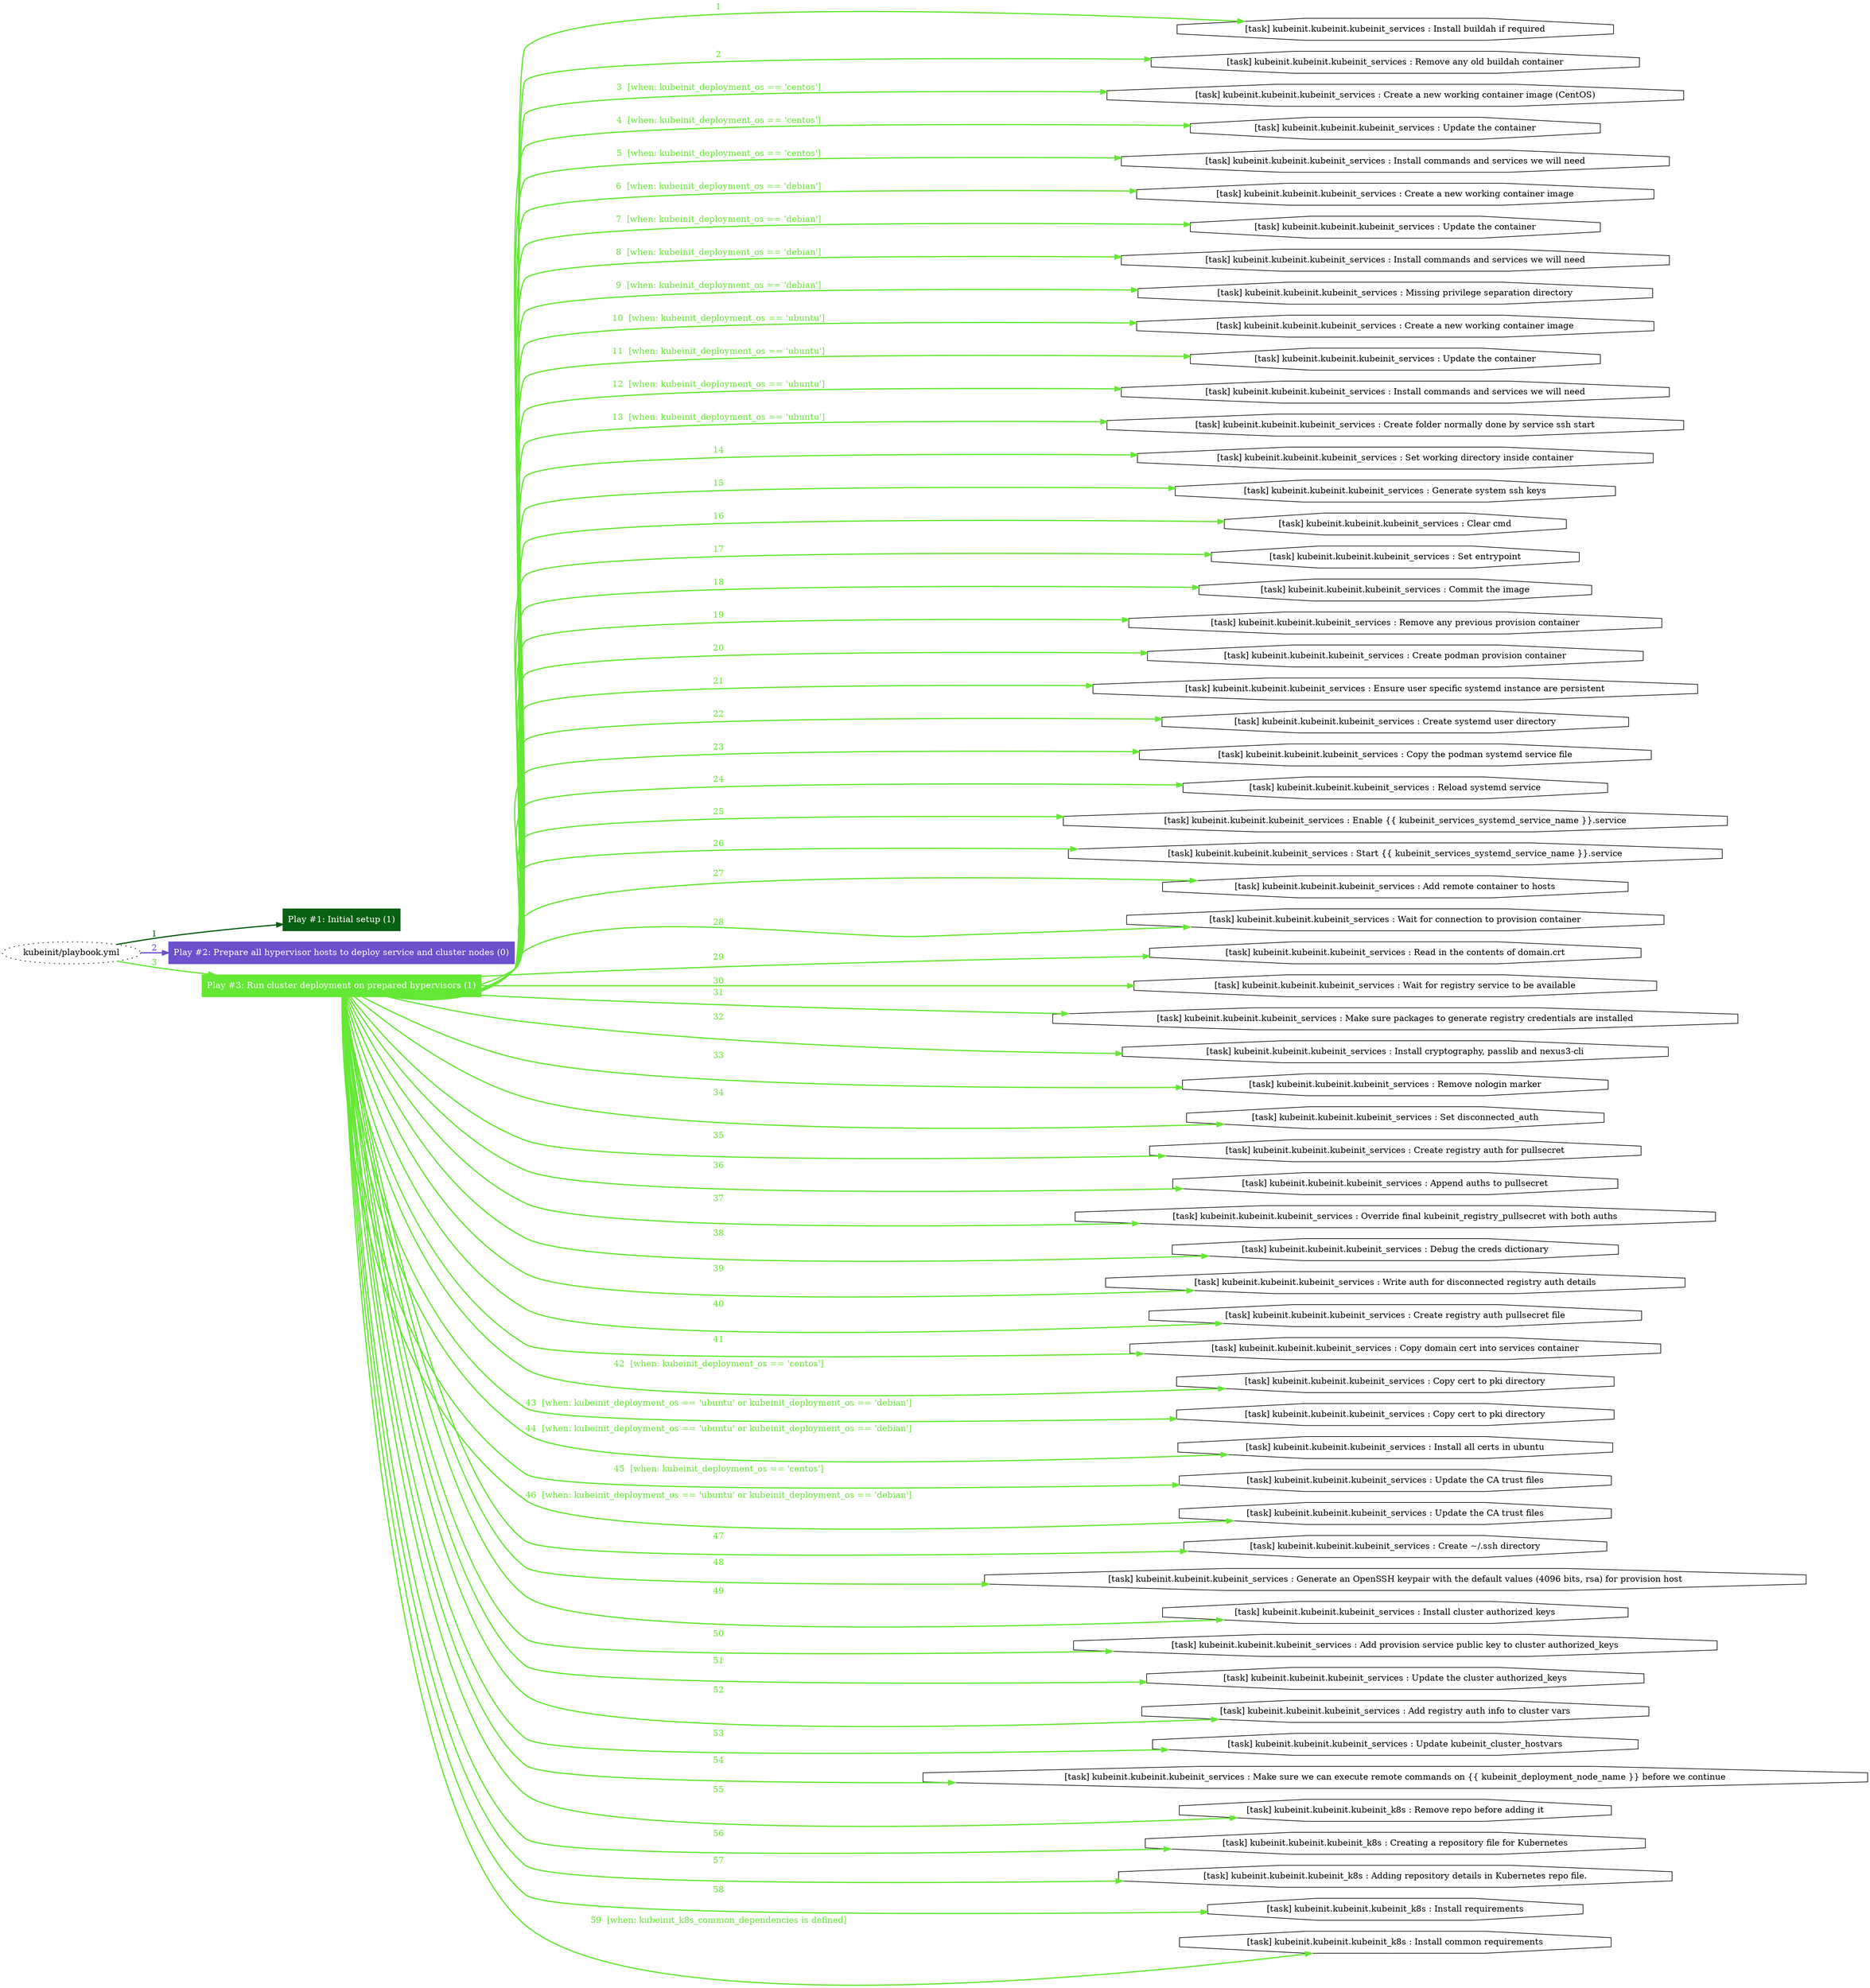 digraph "kubeinit/playbook.yml "{
	graph [concentrate=true ordering=in rankdir=LR ratio=fill]
	edge [esep=5 sep=10]
	"kubeinit/playbook.yml" [id=root_node style=dotted]
	subgraph "Play #1: Initial setup (1) "{
		"Play #1: Initial setup (1)" [color="#086013" fontcolor="#ffffff" id="play_1ec97a6b-a079-4005-b172-f3a0a9f8aae7" shape=box style=filled tooltip=localhost]
		"kubeinit/playbook.yml" -> "Play #1: Initial setup (1)" [label=1 color="#086013" fontcolor="#086013" id="edge_3005ff12-fc06-47f2-ba45-425e58032a49" style=bold]
	}
	subgraph "Play #2: Prepare all hypervisor hosts to deploy service and cluster nodes (0) "{
		"Play #2: Prepare all hypervisor hosts to deploy service and cluster nodes (0)" [color="#6c50cc" fontcolor="#ffffff" id="play_6e6d2d4d-8f03-4927-b8ea-8c371cd66a59" shape=box style=filled tooltip=""]
		"kubeinit/playbook.yml" -> "Play #2: Prepare all hypervisor hosts to deploy service and cluster nodes (0)" [label=2 color="#6c50cc" fontcolor="#6c50cc" id="edge_e220106d-fa09-48cc-b150-b1c8140be1f8" style=bold]
	}
	subgraph "Play #3: Run cluster deployment on prepared hypervisors (1) "{
		"Play #3: Run cluster deployment on prepared hypervisors (1)" [color="#64e835" fontcolor="#ffffff" id="play_af83e407-93d5-47a6-8d4e-13fcfc6e39fc" shape=box style=filled tooltip=localhost]
		"kubeinit/playbook.yml" -> "Play #3: Run cluster deployment on prepared hypervisors (1)" [label=3 color="#64e835" fontcolor="#64e835" id="edge_874221ca-6418-446b-b019-58b247a5d44c" style=bold]
		"task_55c8a4f4-b836-48fb-88d3-5e64a4b7d43e" [label="[task] kubeinit.kubeinit.kubeinit_services : Install buildah if required" id="task_55c8a4f4-b836-48fb-88d3-5e64a4b7d43e" shape=octagon tooltip="[task] kubeinit.kubeinit.kubeinit_services : Install buildah if required"]
		"Play #3: Run cluster deployment on prepared hypervisors (1)" -> "task_55c8a4f4-b836-48fb-88d3-5e64a4b7d43e" [label=1 color="#64e835" fontcolor="#64e835" id="edge_626e2b6b-9bd7-4127-a0c2-886de2462f71" style=bold]
		"task_31a240c5-a147-4b3e-a6ba-68af2e38cc25" [label="[task] kubeinit.kubeinit.kubeinit_services : Remove any old buildah container" id="task_31a240c5-a147-4b3e-a6ba-68af2e38cc25" shape=octagon tooltip="[task] kubeinit.kubeinit.kubeinit_services : Remove any old buildah container"]
		"Play #3: Run cluster deployment on prepared hypervisors (1)" -> "task_31a240c5-a147-4b3e-a6ba-68af2e38cc25" [label=2 color="#64e835" fontcolor="#64e835" id="edge_2750d9fc-61c8-4e4f-9ef3-84ffd42a3a59" style=bold]
		"task_7fb7594e-e3c4-4856-86ac-7657aabb5f53" [label="[task] kubeinit.kubeinit.kubeinit_services : Create a new working container image (CentOS)" id="task_7fb7594e-e3c4-4856-86ac-7657aabb5f53" shape=octagon tooltip="[task] kubeinit.kubeinit.kubeinit_services : Create a new working container image (CentOS)"]
		"Play #3: Run cluster deployment on prepared hypervisors (1)" -> "task_7fb7594e-e3c4-4856-86ac-7657aabb5f53" [label="3  [when: kubeinit_deployment_os == 'centos']" color="#64e835" fontcolor="#64e835" id="edge_22cf3bf5-1014-4b8c-80ad-4b3c9d38716f" style=bold]
		"task_c2320d96-0903-45a6-a731-091c336c8bbc" [label="[task] kubeinit.kubeinit.kubeinit_services : Update the container" id="task_c2320d96-0903-45a6-a731-091c336c8bbc" shape=octagon tooltip="[task] kubeinit.kubeinit.kubeinit_services : Update the container"]
		"Play #3: Run cluster deployment on prepared hypervisors (1)" -> "task_c2320d96-0903-45a6-a731-091c336c8bbc" [label="4  [when: kubeinit_deployment_os == 'centos']" color="#64e835" fontcolor="#64e835" id="edge_0adf5192-84cd-4f19-8a8c-660a8372ed00" style=bold]
		"task_c95ae0ba-e591-42ec-a8b8-106edc8c4620" [label="[task] kubeinit.kubeinit.kubeinit_services : Install commands and services we will need" id="task_c95ae0ba-e591-42ec-a8b8-106edc8c4620" shape=octagon tooltip="[task] kubeinit.kubeinit.kubeinit_services : Install commands and services we will need"]
		"Play #3: Run cluster deployment on prepared hypervisors (1)" -> "task_c95ae0ba-e591-42ec-a8b8-106edc8c4620" [label="5  [when: kubeinit_deployment_os == 'centos']" color="#64e835" fontcolor="#64e835" id="edge_760e6d0a-b585-4fd9-8c78-66069f0ec072" style=bold]
		"task_43c10725-38d2-49d6-a914-cc69c9b27d2d" [label="[task] kubeinit.kubeinit.kubeinit_services : Create a new working container image" id="task_43c10725-38d2-49d6-a914-cc69c9b27d2d" shape=octagon tooltip="[task] kubeinit.kubeinit.kubeinit_services : Create a new working container image"]
		"Play #3: Run cluster deployment on prepared hypervisors (1)" -> "task_43c10725-38d2-49d6-a914-cc69c9b27d2d" [label="6  [when: kubeinit_deployment_os == 'debian']" color="#64e835" fontcolor="#64e835" id="edge_be2174d1-912c-47cb-bea2-bac8b42dac2e" style=bold]
		"task_ba6f42bc-6ce0-4c38-9fc7-7bf4f2b72e60" [label="[task] kubeinit.kubeinit.kubeinit_services : Update the container" id="task_ba6f42bc-6ce0-4c38-9fc7-7bf4f2b72e60" shape=octagon tooltip="[task] kubeinit.kubeinit.kubeinit_services : Update the container"]
		"Play #3: Run cluster deployment on prepared hypervisors (1)" -> "task_ba6f42bc-6ce0-4c38-9fc7-7bf4f2b72e60" [label="7  [when: kubeinit_deployment_os == 'debian']" color="#64e835" fontcolor="#64e835" id="edge_19f8fba7-94d6-4740-96d1-71598d517484" style=bold]
		"task_29d545ff-35e4-4230-a9b2-a18b105f694d" [label="[task] kubeinit.kubeinit.kubeinit_services : Install commands and services we will need" id="task_29d545ff-35e4-4230-a9b2-a18b105f694d" shape=octagon tooltip="[task] kubeinit.kubeinit.kubeinit_services : Install commands and services we will need"]
		"Play #3: Run cluster deployment on prepared hypervisors (1)" -> "task_29d545ff-35e4-4230-a9b2-a18b105f694d" [label="8  [when: kubeinit_deployment_os == 'debian']" color="#64e835" fontcolor="#64e835" id="edge_1601ed6a-1e36-4227-9a88-3e5d04c8b336" style=bold]
		"task_42efaaeb-1433-4b22-858d-97d79a6dffc1" [label="[task] kubeinit.kubeinit.kubeinit_services : Missing privilege separation directory" id="task_42efaaeb-1433-4b22-858d-97d79a6dffc1" shape=octagon tooltip="[task] kubeinit.kubeinit.kubeinit_services : Missing privilege separation directory"]
		"Play #3: Run cluster deployment on prepared hypervisors (1)" -> "task_42efaaeb-1433-4b22-858d-97d79a6dffc1" [label="9  [when: kubeinit_deployment_os == 'debian']" color="#64e835" fontcolor="#64e835" id="edge_b616ca07-1b48-4a48-9430-f03e6b8e0541" style=bold]
		"task_74b523e9-1456-4fa8-a776-a0231405aadf" [label="[task] kubeinit.kubeinit.kubeinit_services : Create a new working container image" id="task_74b523e9-1456-4fa8-a776-a0231405aadf" shape=octagon tooltip="[task] kubeinit.kubeinit.kubeinit_services : Create a new working container image"]
		"Play #3: Run cluster deployment on prepared hypervisors (1)" -> "task_74b523e9-1456-4fa8-a776-a0231405aadf" [label="10  [when: kubeinit_deployment_os == 'ubuntu']" color="#64e835" fontcolor="#64e835" id="edge_3160eebe-14fd-4714-b058-d72c393198fd" style=bold]
		"task_649844fb-35d7-48d1-97be-a17d069a850b" [label="[task] kubeinit.kubeinit.kubeinit_services : Update the container" id="task_649844fb-35d7-48d1-97be-a17d069a850b" shape=octagon tooltip="[task] kubeinit.kubeinit.kubeinit_services : Update the container"]
		"Play #3: Run cluster deployment on prepared hypervisors (1)" -> "task_649844fb-35d7-48d1-97be-a17d069a850b" [label="11  [when: kubeinit_deployment_os == 'ubuntu']" color="#64e835" fontcolor="#64e835" id="edge_8d57f743-ee28-4383-9db0-34af4f3c3c9e" style=bold]
		"task_9733330c-7265-4a8d-8dad-edac44462394" [label="[task] kubeinit.kubeinit.kubeinit_services : Install commands and services we will need" id="task_9733330c-7265-4a8d-8dad-edac44462394" shape=octagon tooltip="[task] kubeinit.kubeinit.kubeinit_services : Install commands and services we will need"]
		"Play #3: Run cluster deployment on prepared hypervisors (1)" -> "task_9733330c-7265-4a8d-8dad-edac44462394" [label="12  [when: kubeinit_deployment_os == 'ubuntu']" color="#64e835" fontcolor="#64e835" id="edge_9c5d7c4c-7cbe-451a-a541-ea77f54a0a36" style=bold]
		"task_4c7351d3-7a0c-4845-9a81-e19b509be804" [label="[task] kubeinit.kubeinit.kubeinit_services : Create folder normally done by service ssh start" id="task_4c7351d3-7a0c-4845-9a81-e19b509be804" shape=octagon tooltip="[task] kubeinit.kubeinit.kubeinit_services : Create folder normally done by service ssh start"]
		"Play #3: Run cluster deployment on prepared hypervisors (1)" -> "task_4c7351d3-7a0c-4845-9a81-e19b509be804" [label="13  [when: kubeinit_deployment_os == 'ubuntu']" color="#64e835" fontcolor="#64e835" id="edge_735af8ad-0467-436c-9fd5-b2c7863b5d7a" style=bold]
		"task_e94eece2-6fe9-4b7d-9da3-1608792d736b" [label="[task] kubeinit.kubeinit.kubeinit_services : Set working directory inside container" id="task_e94eece2-6fe9-4b7d-9da3-1608792d736b" shape=octagon tooltip="[task] kubeinit.kubeinit.kubeinit_services : Set working directory inside container"]
		"Play #3: Run cluster deployment on prepared hypervisors (1)" -> "task_e94eece2-6fe9-4b7d-9da3-1608792d736b" [label=14 color="#64e835" fontcolor="#64e835" id="edge_fac6b399-ec4d-4f2b-b024-c4b4795b0ca6" style=bold]
		"task_64bea829-e63b-46e6-a3e4-46cfb6db55c2" [label="[task] kubeinit.kubeinit.kubeinit_services : Generate system ssh keys" id="task_64bea829-e63b-46e6-a3e4-46cfb6db55c2" shape=octagon tooltip="[task] kubeinit.kubeinit.kubeinit_services : Generate system ssh keys"]
		"Play #3: Run cluster deployment on prepared hypervisors (1)" -> "task_64bea829-e63b-46e6-a3e4-46cfb6db55c2" [label=15 color="#64e835" fontcolor="#64e835" id="edge_e0e7cbd3-9bfb-46c7-ba53-85ec4a6b6aff" style=bold]
		"task_1bc06c6d-01bc-4d67-b606-dab0167ace29" [label="[task] kubeinit.kubeinit.kubeinit_services : Clear cmd" id="task_1bc06c6d-01bc-4d67-b606-dab0167ace29" shape=octagon tooltip="[task] kubeinit.kubeinit.kubeinit_services : Clear cmd"]
		"Play #3: Run cluster deployment on prepared hypervisors (1)" -> "task_1bc06c6d-01bc-4d67-b606-dab0167ace29" [label=16 color="#64e835" fontcolor="#64e835" id="edge_1a8ff95d-df8a-4ee8-9638-cf769b43799c" style=bold]
		"task_d670ec4f-6fcd-4aa6-8284-b5d6223e4cf5" [label="[task] kubeinit.kubeinit.kubeinit_services : Set entrypoint" id="task_d670ec4f-6fcd-4aa6-8284-b5d6223e4cf5" shape=octagon tooltip="[task] kubeinit.kubeinit.kubeinit_services : Set entrypoint"]
		"Play #3: Run cluster deployment on prepared hypervisors (1)" -> "task_d670ec4f-6fcd-4aa6-8284-b5d6223e4cf5" [label=17 color="#64e835" fontcolor="#64e835" id="edge_bcdae268-3511-433a-aa35-8e8649d775f9" style=bold]
		"task_61a6d155-81cf-4277-870d-eb41d7c31535" [label="[task] kubeinit.kubeinit.kubeinit_services : Commit the image" id="task_61a6d155-81cf-4277-870d-eb41d7c31535" shape=octagon tooltip="[task] kubeinit.kubeinit.kubeinit_services : Commit the image"]
		"Play #3: Run cluster deployment on prepared hypervisors (1)" -> "task_61a6d155-81cf-4277-870d-eb41d7c31535" [label=18 color="#64e835" fontcolor="#64e835" id="edge_782f194e-7768-42e7-a34b-b8954616cd2e" style=bold]
		"task_2a0bd62e-57d1-48a5-9a11-9530d0181f97" [label="[task] kubeinit.kubeinit.kubeinit_services : Remove any previous provision container" id="task_2a0bd62e-57d1-48a5-9a11-9530d0181f97" shape=octagon tooltip="[task] kubeinit.kubeinit.kubeinit_services : Remove any previous provision container"]
		"Play #3: Run cluster deployment on prepared hypervisors (1)" -> "task_2a0bd62e-57d1-48a5-9a11-9530d0181f97" [label=19 color="#64e835" fontcolor="#64e835" id="edge_7dd1c180-a0f7-4e58-be51-0f90dc166616" style=bold]
		"task_68ce1f96-654c-4149-b300-ee1eb66020cc" [label="[task] kubeinit.kubeinit.kubeinit_services : Create podman provision container" id="task_68ce1f96-654c-4149-b300-ee1eb66020cc" shape=octagon tooltip="[task] kubeinit.kubeinit.kubeinit_services : Create podman provision container"]
		"Play #3: Run cluster deployment on prepared hypervisors (1)" -> "task_68ce1f96-654c-4149-b300-ee1eb66020cc" [label=20 color="#64e835" fontcolor="#64e835" id="edge_6b510fa8-94be-4d6a-990e-2194778f1419" style=bold]
		"task_5a12593d-e52a-4743-944b-272f6367fe66" [label="[task] kubeinit.kubeinit.kubeinit_services : Ensure user specific systemd instance are persistent" id="task_5a12593d-e52a-4743-944b-272f6367fe66" shape=octagon tooltip="[task] kubeinit.kubeinit.kubeinit_services : Ensure user specific systemd instance are persistent"]
		"Play #3: Run cluster deployment on prepared hypervisors (1)" -> "task_5a12593d-e52a-4743-944b-272f6367fe66" [label=21 color="#64e835" fontcolor="#64e835" id="edge_cd0d653b-c9d2-458a-9baa-821a20de385e" style=bold]
		"task_7227fe01-0c2e-401b-8732-5ac52ebe54a6" [label="[task] kubeinit.kubeinit.kubeinit_services : Create systemd user directory" id="task_7227fe01-0c2e-401b-8732-5ac52ebe54a6" shape=octagon tooltip="[task] kubeinit.kubeinit.kubeinit_services : Create systemd user directory"]
		"Play #3: Run cluster deployment on prepared hypervisors (1)" -> "task_7227fe01-0c2e-401b-8732-5ac52ebe54a6" [label=22 color="#64e835" fontcolor="#64e835" id="edge_8b189f85-f1d8-4430-86fa-669ff7801c7d" style=bold]
		"task_c1494b21-59e2-473c-a797-32d275c6596f" [label="[task] kubeinit.kubeinit.kubeinit_services : Copy the podman systemd service file" id="task_c1494b21-59e2-473c-a797-32d275c6596f" shape=octagon tooltip="[task] kubeinit.kubeinit.kubeinit_services : Copy the podman systemd service file"]
		"Play #3: Run cluster deployment on prepared hypervisors (1)" -> "task_c1494b21-59e2-473c-a797-32d275c6596f" [label=23 color="#64e835" fontcolor="#64e835" id="edge_7e3daf34-8087-42e2-ae08-994f3d5e356b" style=bold]
		"task_da36ec16-8658-40eb-be0d-5bb594165822" [label="[task] kubeinit.kubeinit.kubeinit_services : Reload systemd service" id="task_da36ec16-8658-40eb-be0d-5bb594165822" shape=octagon tooltip="[task] kubeinit.kubeinit.kubeinit_services : Reload systemd service"]
		"Play #3: Run cluster deployment on prepared hypervisors (1)" -> "task_da36ec16-8658-40eb-be0d-5bb594165822" [label=24 color="#64e835" fontcolor="#64e835" id="edge_ab6ea5b3-382a-4ba5-9f56-062303cb61a5" style=bold]
		"task_4fb3aea9-0c62-4151-9eeb-d5a9ccc229cc" [label="[task] kubeinit.kubeinit.kubeinit_services : Enable {{ kubeinit_services_systemd_service_name }}.service" id="task_4fb3aea9-0c62-4151-9eeb-d5a9ccc229cc" shape=octagon tooltip="[task] kubeinit.kubeinit.kubeinit_services : Enable {{ kubeinit_services_systemd_service_name }}.service"]
		"Play #3: Run cluster deployment on prepared hypervisors (1)" -> "task_4fb3aea9-0c62-4151-9eeb-d5a9ccc229cc" [label=25 color="#64e835" fontcolor="#64e835" id="edge_05f902a9-1d47-4b76-9a2e-6a077480fe1d" style=bold]
		"task_6e6e5e38-fd59-43b3-bdd2-d5ea82548b7f" [label="[task] kubeinit.kubeinit.kubeinit_services : Start {{ kubeinit_services_systemd_service_name }}.service" id="task_6e6e5e38-fd59-43b3-bdd2-d5ea82548b7f" shape=octagon tooltip="[task] kubeinit.kubeinit.kubeinit_services : Start {{ kubeinit_services_systemd_service_name }}.service"]
		"Play #3: Run cluster deployment on prepared hypervisors (1)" -> "task_6e6e5e38-fd59-43b3-bdd2-d5ea82548b7f" [label=26 color="#64e835" fontcolor="#64e835" id="edge_380a5612-b850-4bd3-a596-6bdf37d9b35e" style=bold]
		"task_b6eaf663-e326-4494-bb38-ed3e220de7f7" [label="[task] kubeinit.kubeinit.kubeinit_services : Add remote container to hosts" id="task_b6eaf663-e326-4494-bb38-ed3e220de7f7" shape=octagon tooltip="[task] kubeinit.kubeinit.kubeinit_services : Add remote container to hosts"]
		"Play #3: Run cluster deployment on prepared hypervisors (1)" -> "task_b6eaf663-e326-4494-bb38-ed3e220de7f7" [label=27 color="#64e835" fontcolor="#64e835" id="edge_656d1c1c-2e5b-4459-b9d8-d2cc79ddb62a" style=bold]
		"task_06031776-0f63-4776-92da-e65cf77f4339" [label="[task] kubeinit.kubeinit.kubeinit_services : Wait for connection to provision container" id="task_06031776-0f63-4776-92da-e65cf77f4339" shape=octagon tooltip="[task] kubeinit.kubeinit.kubeinit_services : Wait for connection to provision container"]
		"Play #3: Run cluster deployment on prepared hypervisors (1)" -> "task_06031776-0f63-4776-92da-e65cf77f4339" [label=28 color="#64e835" fontcolor="#64e835" id="edge_7107c4a0-89b7-4930-84de-6270341e10ec" style=bold]
		"task_8f7e70f8-ddb1-4ab2-8d7c-5d9f4b6be468" [label="[task] kubeinit.kubeinit.kubeinit_services : Read in the contents of domain.crt" id="task_8f7e70f8-ddb1-4ab2-8d7c-5d9f4b6be468" shape=octagon tooltip="[task] kubeinit.kubeinit.kubeinit_services : Read in the contents of domain.crt"]
		"Play #3: Run cluster deployment on prepared hypervisors (1)" -> "task_8f7e70f8-ddb1-4ab2-8d7c-5d9f4b6be468" [label=29 color="#64e835" fontcolor="#64e835" id="edge_edcf9d2d-32a8-4111-92c1-930755303fc5" style=bold]
		"task_28281ff2-e6f2-4301-b45b-32fd902dadb3" [label="[task] kubeinit.kubeinit.kubeinit_services : Wait for registry service to be available" id="task_28281ff2-e6f2-4301-b45b-32fd902dadb3" shape=octagon tooltip="[task] kubeinit.kubeinit.kubeinit_services : Wait for registry service to be available"]
		"Play #3: Run cluster deployment on prepared hypervisors (1)" -> "task_28281ff2-e6f2-4301-b45b-32fd902dadb3" [label=30 color="#64e835" fontcolor="#64e835" id="edge_b94fe396-a554-4ed8-b0b7-c9dd06251156" style=bold]
		"task_ed6df198-150f-4785-88ac-1a2ee4a399f1" [label="[task] kubeinit.kubeinit.kubeinit_services : Make sure packages to generate registry credentials are installed" id="task_ed6df198-150f-4785-88ac-1a2ee4a399f1" shape=octagon tooltip="[task] kubeinit.kubeinit.kubeinit_services : Make sure packages to generate registry credentials are installed"]
		"Play #3: Run cluster deployment on prepared hypervisors (1)" -> "task_ed6df198-150f-4785-88ac-1a2ee4a399f1" [label=31 color="#64e835" fontcolor="#64e835" id="edge_ffbcfdc0-b9b7-4248-84b4-3b505e998b21" style=bold]
		"task_8c42971b-ba23-4daa-9612-15da95da3327" [label="[task] kubeinit.kubeinit.kubeinit_services : Install cryptography, passlib and nexus3-cli" id="task_8c42971b-ba23-4daa-9612-15da95da3327" shape=octagon tooltip="[task] kubeinit.kubeinit.kubeinit_services : Install cryptography, passlib and nexus3-cli"]
		"Play #3: Run cluster deployment on prepared hypervisors (1)" -> "task_8c42971b-ba23-4daa-9612-15da95da3327" [label=32 color="#64e835" fontcolor="#64e835" id="edge_a3c43389-fd91-4fe9-8b1e-6380863edc37" style=bold]
		"task_78dfe6b9-7f22-4cca-9f31-8f799221f7e4" [label="[task] kubeinit.kubeinit.kubeinit_services : Remove nologin marker" id="task_78dfe6b9-7f22-4cca-9f31-8f799221f7e4" shape=octagon tooltip="[task] kubeinit.kubeinit.kubeinit_services : Remove nologin marker"]
		"Play #3: Run cluster deployment on prepared hypervisors (1)" -> "task_78dfe6b9-7f22-4cca-9f31-8f799221f7e4" [label=33 color="#64e835" fontcolor="#64e835" id="edge_ae049c7b-7b2f-4551-b162-33ec5f42f5c1" style=bold]
		"task_45d3f416-1df6-4216-b3f6-8942ed37ab8e" [label="[task] kubeinit.kubeinit.kubeinit_services : Set disconnected_auth" id="task_45d3f416-1df6-4216-b3f6-8942ed37ab8e" shape=octagon tooltip="[task] kubeinit.kubeinit.kubeinit_services : Set disconnected_auth"]
		"Play #3: Run cluster deployment on prepared hypervisors (1)" -> "task_45d3f416-1df6-4216-b3f6-8942ed37ab8e" [label=34 color="#64e835" fontcolor="#64e835" id="edge_ccf006bd-4427-4ba6-906d-3cfbb3192804" style=bold]
		"task_e54dc3c3-a306-4fa7-851d-6e7b040db540" [label="[task] kubeinit.kubeinit.kubeinit_services : Create registry auth for pullsecret" id="task_e54dc3c3-a306-4fa7-851d-6e7b040db540" shape=octagon tooltip="[task] kubeinit.kubeinit.kubeinit_services : Create registry auth for pullsecret"]
		"Play #3: Run cluster deployment on prepared hypervisors (1)" -> "task_e54dc3c3-a306-4fa7-851d-6e7b040db540" [label=35 color="#64e835" fontcolor="#64e835" id="edge_d32fe497-a390-4d7a-829d-1c214e01f513" style=bold]
		"task_081b51c2-1d31-48c8-8dc3-2ad5516d9904" [label="[task] kubeinit.kubeinit.kubeinit_services : Append auths to pullsecret" id="task_081b51c2-1d31-48c8-8dc3-2ad5516d9904" shape=octagon tooltip="[task] kubeinit.kubeinit.kubeinit_services : Append auths to pullsecret"]
		"Play #3: Run cluster deployment on prepared hypervisors (1)" -> "task_081b51c2-1d31-48c8-8dc3-2ad5516d9904" [label=36 color="#64e835" fontcolor="#64e835" id="edge_1b9be296-c1d3-4724-af30-b9083cc1bcad" style=bold]
		"task_26261be4-8d25-450c-9a88-8400175e5090" [label="[task] kubeinit.kubeinit.kubeinit_services : Override final kubeinit_registry_pullsecret with both auths" id="task_26261be4-8d25-450c-9a88-8400175e5090" shape=octagon tooltip="[task] kubeinit.kubeinit.kubeinit_services : Override final kubeinit_registry_pullsecret with both auths"]
		"Play #3: Run cluster deployment on prepared hypervisors (1)" -> "task_26261be4-8d25-450c-9a88-8400175e5090" [label=37 color="#64e835" fontcolor="#64e835" id="edge_32776f5d-6955-4a08-bf46-b33644b634c7" style=bold]
		"task_5d6ed037-ac13-4b36-8fa5-09bbe0f9f5e5" [label="[task] kubeinit.kubeinit.kubeinit_services : Debug the creds dictionary" id="task_5d6ed037-ac13-4b36-8fa5-09bbe0f9f5e5" shape=octagon tooltip="[task] kubeinit.kubeinit.kubeinit_services : Debug the creds dictionary"]
		"Play #3: Run cluster deployment on prepared hypervisors (1)" -> "task_5d6ed037-ac13-4b36-8fa5-09bbe0f9f5e5" [label=38 color="#64e835" fontcolor="#64e835" id="edge_78e2e524-2f0e-4265-8531-7e377ffc4fe9" style=bold]
		"task_18d7e31e-bb16-4c56-a4c6-bb9f980f696e" [label="[task] kubeinit.kubeinit.kubeinit_services : Write auth for disconnected registry auth details" id="task_18d7e31e-bb16-4c56-a4c6-bb9f980f696e" shape=octagon tooltip="[task] kubeinit.kubeinit.kubeinit_services : Write auth for disconnected registry auth details"]
		"Play #3: Run cluster deployment on prepared hypervisors (1)" -> "task_18d7e31e-bb16-4c56-a4c6-bb9f980f696e" [label=39 color="#64e835" fontcolor="#64e835" id="edge_8491aaf0-04e7-4aee-ac24-965645428b9a" style=bold]
		"task_b2c43ad0-d314-47bf-954d-067e37ee49e1" [label="[task] kubeinit.kubeinit.kubeinit_services : Create registry auth pullsecret file" id="task_b2c43ad0-d314-47bf-954d-067e37ee49e1" shape=octagon tooltip="[task] kubeinit.kubeinit.kubeinit_services : Create registry auth pullsecret file"]
		"Play #3: Run cluster deployment on prepared hypervisors (1)" -> "task_b2c43ad0-d314-47bf-954d-067e37ee49e1" [label=40 color="#64e835" fontcolor="#64e835" id="edge_36a59af9-c356-49a6-9af8-f0179a1fd157" style=bold]
		"task_185e522e-eab7-46a2-9e29-b0c9d511b4dc" [label="[task] kubeinit.kubeinit.kubeinit_services : Copy domain cert into services container" id="task_185e522e-eab7-46a2-9e29-b0c9d511b4dc" shape=octagon tooltip="[task] kubeinit.kubeinit.kubeinit_services : Copy domain cert into services container"]
		"Play #3: Run cluster deployment on prepared hypervisors (1)" -> "task_185e522e-eab7-46a2-9e29-b0c9d511b4dc" [label=41 color="#64e835" fontcolor="#64e835" id="edge_51002397-f7f7-46aa-929c-12e801e1c713" style=bold]
		"task_634128a0-60f9-425a-8bdf-9b96f3800891" [label="[task] kubeinit.kubeinit.kubeinit_services : Copy cert to pki directory" id="task_634128a0-60f9-425a-8bdf-9b96f3800891" shape=octagon tooltip="[task] kubeinit.kubeinit.kubeinit_services : Copy cert to pki directory"]
		"Play #3: Run cluster deployment on prepared hypervisors (1)" -> "task_634128a0-60f9-425a-8bdf-9b96f3800891" [label="42  [when: kubeinit_deployment_os == 'centos']" color="#64e835" fontcolor="#64e835" id="edge_a42e66d0-8719-4d4e-8429-6ea2f7746c1c" style=bold]
		"task_d77068a6-341e-450a-a13c-a096e4ced7cc" [label="[task] kubeinit.kubeinit.kubeinit_services : Copy cert to pki directory" id="task_d77068a6-341e-450a-a13c-a096e4ced7cc" shape=octagon tooltip="[task] kubeinit.kubeinit.kubeinit_services : Copy cert to pki directory"]
		"Play #3: Run cluster deployment on prepared hypervisors (1)" -> "task_d77068a6-341e-450a-a13c-a096e4ced7cc" [label="43  [when: kubeinit_deployment_os == 'ubuntu' or kubeinit_deployment_os == 'debian']" color="#64e835" fontcolor="#64e835" id="edge_6491ca99-07f2-45a7-9b8f-dba6f256e47c" style=bold]
		"task_85e00349-d5e9-4e45-b449-202cd42fe61a" [label="[task] kubeinit.kubeinit.kubeinit_services : Install all certs in ubuntu" id="task_85e00349-d5e9-4e45-b449-202cd42fe61a" shape=octagon tooltip="[task] kubeinit.kubeinit.kubeinit_services : Install all certs in ubuntu"]
		"Play #3: Run cluster deployment on prepared hypervisors (1)" -> "task_85e00349-d5e9-4e45-b449-202cd42fe61a" [label="44  [when: kubeinit_deployment_os == 'ubuntu' or kubeinit_deployment_os == 'debian']" color="#64e835" fontcolor="#64e835" id="edge_b2f03ec9-b6a3-4667-a8fd-71e2e1c0f9b2" style=bold]
		"task_7aa4d530-4ccd-4fef-b5f0-ada8bc3ca11d" [label="[task] kubeinit.kubeinit.kubeinit_services : Update the CA trust files" id="task_7aa4d530-4ccd-4fef-b5f0-ada8bc3ca11d" shape=octagon tooltip="[task] kubeinit.kubeinit.kubeinit_services : Update the CA trust files"]
		"Play #3: Run cluster deployment on prepared hypervisors (1)" -> "task_7aa4d530-4ccd-4fef-b5f0-ada8bc3ca11d" [label="45  [when: kubeinit_deployment_os == 'centos']" color="#64e835" fontcolor="#64e835" id="edge_427cd294-dc3c-4323-b7d3-f706935eb024" style=bold]
		"task_869b0250-b10b-46ed-b587-3a44bd0b7838" [label="[task] kubeinit.kubeinit.kubeinit_services : Update the CA trust files" id="task_869b0250-b10b-46ed-b587-3a44bd0b7838" shape=octagon tooltip="[task] kubeinit.kubeinit.kubeinit_services : Update the CA trust files"]
		"Play #3: Run cluster deployment on prepared hypervisors (1)" -> "task_869b0250-b10b-46ed-b587-3a44bd0b7838" [label="46  [when: kubeinit_deployment_os == 'ubuntu' or kubeinit_deployment_os == 'debian']" color="#64e835" fontcolor="#64e835" id="edge_028f0176-adc6-4472-973b-8ad6605b1f2c" style=bold]
		"task_bc7779d9-7346-4048-8d34-c23205f5cdd5" [label="[task] kubeinit.kubeinit.kubeinit_services : Create ~/.ssh directory" id="task_bc7779d9-7346-4048-8d34-c23205f5cdd5" shape=octagon tooltip="[task] kubeinit.kubeinit.kubeinit_services : Create ~/.ssh directory"]
		"Play #3: Run cluster deployment on prepared hypervisors (1)" -> "task_bc7779d9-7346-4048-8d34-c23205f5cdd5" [label=47 color="#64e835" fontcolor="#64e835" id="edge_d55dd6f8-1984-4470-94ea-9566c4a69739" style=bold]
		"task_871d171b-1040-492c-854a-c1dec2ae8b92" [label="[task] kubeinit.kubeinit.kubeinit_services : Generate an OpenSSH keypair with the default values (4096 bits, rsa) for provision host" id="task_871d171b-1040-492c-854a-c1dec2ae8b92" shape=octagon tooltip="[task] kubeinit.kubeinit.kubeinit_services : Generate an OpenSSH keypair with the default values (4096 bits, rsa) for provision host"]
		"Play #3: Run cluster deployment on prepared hypervisors (1)" -> "task_871d171b-1040-492c-854a-c1dec2ae8b92" [label=48 color="#64e835" fontcolor="#64e835" id="edge_0944d990-c6a5-4bf5-8270-a05c1ab10b64" style=bold]
		"task_be14b26e-0338-47aa-926d-644a00b331ab" [label="[task] kubeinit.kubeinit.kubeinit_services : Install cluster authorized keys" id="task_be14b26e-0338-47aa-926d-644a00b331ab" shape=octagon tooltip="[task] kubeinit.kubeinit.kubeinit_services : Install cluster authorized keys"]
		"Play #3: Run cluster deployment on prepared hypervisors (1)" -> "task_be14b26e-0338-47aa-926d-644a00b331ab" [label=49 color="#64e835" fontcolor="#64e835" id="edge_8aa5b680-967c-450c-9434-37682861df31" style=bold]
		"task_df6c953a-a495-4d6e-9bb3-7e811c4fe94a" [label="[task] kubeinit.kubeinit.kubeinit_services : Add provision service public key to cluster authorized_keys" id="task_df6c953a-a495-4d6e-9bb3-7e811c4fe94a" shape=octagon tooltip="[task] kubeinit.kubeinit.kubeinit_services : Add provision service public key to cluster authorized_keys"]
		"Play #3: Run cluster deployment on prepared hypervisors (1)" -> "task_df6c953a-a495-4d6e-9bb3-7e811c4fe94a" [label=50 color="#64e835" fontcolor="#64e835" id="edge_758d8596-85df-407e-8258-c444a6e237bb" style=bold]
		"task_4c9b766c-5be1-48ef-af51-fe60fb56b9ff" [label="[task] kubeinit.kubeinit.kubeinit_services : Update the cluster authorized_keys" id="task_4c9b766c-5be1-48ef-af51-fe60fb56b9ff" shape=octagon tooltip="[task] kubeinit.kubeinit.kubeinit_services : Update the cluster authorized_keys"]
		"Play #3: Run cluster deployment on prepared hypervisors (1)" -> "task_4c9b766c-5be1-48ef-af51-fe60fb56b9ff" [label=51 color="#64e835" fontcolor="#64e835" id="edge_c8eb3475-bcd0-45ae-b08c-cca76ebb87e2" style=bold]
		"task_94896b93-9da6-42b2-b8bd-373f986a1ac9" [label="[task] kubeinit.kubeinit.kubeinit_services : Add registry auth info to cluster vars" id="task_94896b93-9da6-42b2-b8bd-373f986a1ac9" shape=octagon tooltip="[task] kubeinit.kubeinit.kubeinit_services : Add registry auth info to cluster vars"]
		"Play #3: Run cluster deployment on prepared hypervisors (1)" -> "task_94896b93-9da6-42b2-b8bd-373f986a1ac9" [label=52 color="#64e835" fontcolor="#64e835" id="edge_e78de836-44df-41ed-be39-a2e30b84d82e" style=bold]
		"task_e8edbc59-5323-46e7-bbc9-ee8e1779b007" [label="[task] kubeinit.kubeinit.kubeinit_services : Update kubeinit_cluster_hostvars" id="task_e8edbc59-5323-46e7-bbc9-ee8e1779b007" shape=octagon tooltip="[task] kubeinit.kubeinit.kubeinit_services : Update kubeinit_cluster_hostvars"]
		"Play #3: Run cluster deployment on prepared hypervisors (1)" -> "task_e8edbc59-5323-46e7-bbc9-ee8e1779b007" [label=53 color="#64e835" fontcolor="#64e835" id="edge_dbe00946-2466-44ab-97ef-0159c1d326be" style=bold]
		"task_5129f2b2-fbad-4ac3-a866-9146aba3e1ed" [label="[task] kubeinit.kubeinit.kubeinit_services : Make sure we can execute remote commands on {{ kubeinit_deployment_node_name }} before we continue" id="task_5129f2b2-fbad-4ac3-a866-9146aba3e1ed" shape=octagon tooltip="[task] kubeinit.kubeinit.kubeinit_services : Make sure we can execute remote commands on {{ kubeinit_deployment_node_name }} before we continue"]
		"Play #3: Run cluster deployment on prepared hypervisors (1)" -> "task_5129f2b2-fbad-4ac3-a866-9146aba3e1ed" [label=54 color="#64e835" fontcolor="#64e835" id="edge_3dc8d124-3029-4475-9916-a62737d24d0b" style=bold]
		"task_888ceb73-5621-4160-bf6c-de95fbfc3c59" [label="[task] kubeinit.kubeinit.kubeinit_k8s : Remove repo before adding it" id="task_888ceb73-5621-4160-bf6c-de95fbfc3c59" shape=octagon tooltip="[task] kubeinit.kubeinit.kubeinit_k8s : Remove repo before adding it"]
		"Play #3: Run cluster deployment on prepared hypervisors (1)" -> "task_888ceb73-5621-4160-bf6c-de95fbfc3c59" [label=55 color="#64e835" fontcolor="#64e835" id="edge_5893e850-0fb4-41ee-a3a0-cd8f3dc48e3c" style=bold]
		"task_776a8f13-7b9d-495e-8a0c-84c3f4d28feb" [label="[task] kubeinit.kubeinit.kubeinit_k8s : Creating a repository file for Kubernetes" id="task_776a8f13-7b9d-495e-8a0c-84c3f4d28feb" shape=octagon tooltip="[task] kubeinit.kubeinit.kubeinit_k8s : Creating a repository file for Kubernetes"]
		"Play #3: Run cluster deployment on prepared hypervisors (1)" -> "task_776a8f13-7b9d-495e-8a0c-84c3f4d28feb" [label=56 color="#64e835" fontcolor="#64e835" id="edge_a6cdfc70-a7a6-4c9c-b3ba-3ed5929af945" style=bold]
		"task_b145a7ec-4f34-469f-b196-eb8200166490" [label="[task] kubeinit.kubeinit.kubeinit_k8s : Adding repository details in Kubernetes repo file." id="task_b145a7ec-4f34-469f-b196-eb8200166490" shape=octagon tooltip="[task] kubeinit.kubeinit.kubeinit_k8s : Adding repository details in Kubernetes repo file."]
		"Play #3: Run cluster deployment on prepared hypervisors (1)" -> "task_b145a7ec-4f34-469f-b196-eb8200166490" [label=57 color="#64e835" fontcolor="#64e835" id="edge_67ad18d4-a457-4f49-b412-823a46dbece8" style=bold]
		"task_c2da1c82-d65c-4edb-a5bb-dc23b0230d72" [label="[task] kubeinit.kubeinit.kubeinit_k8s : Install requirements" id="task_c2da1c82-d65c-4edb-a5bb-dc23b0230d72" shape=octagon tooltip="[task] kubeinit.kubeinit.kubeinit_k8s : Install requirements"]
		"Play #3: Run cluster deployment on prepared hypervisors (1)" -> "task_c2da1c82-d65c-4edb-a5bb-dc23b0230d72" [label=58 color="#64e835" fontcolor="#64e835" id="edge_0cff564c-2c30-460e-b690-2fb29f723238" style=bold]
		"task_e786742a-b3c4-43bd-aeec-6a552984e1bf" [label="[task] kubeinit.kubeinit.kubeinit_k8s : Install common requirements" id="task_e786742a-b3c4-43bd-aeec-6a552984e1bf" shape=octagon tooltip="[task] kubeinit.kubeinit.kubeinit_k8s : Install common requirements"]
		"Play #3: Run cluster deployment on prepared hypervisors (1)" -> "task_e786742a-b3c4-43bd-aeec-6a552984e1bf" [label="59  [when: kubeinit_k8s_common_dependencies is defined]" color="#64e835" fontcolor="#64e835" id="edge_de29e215-6e33-4ede-8708-704897edef12" style=bold]
	}
}
